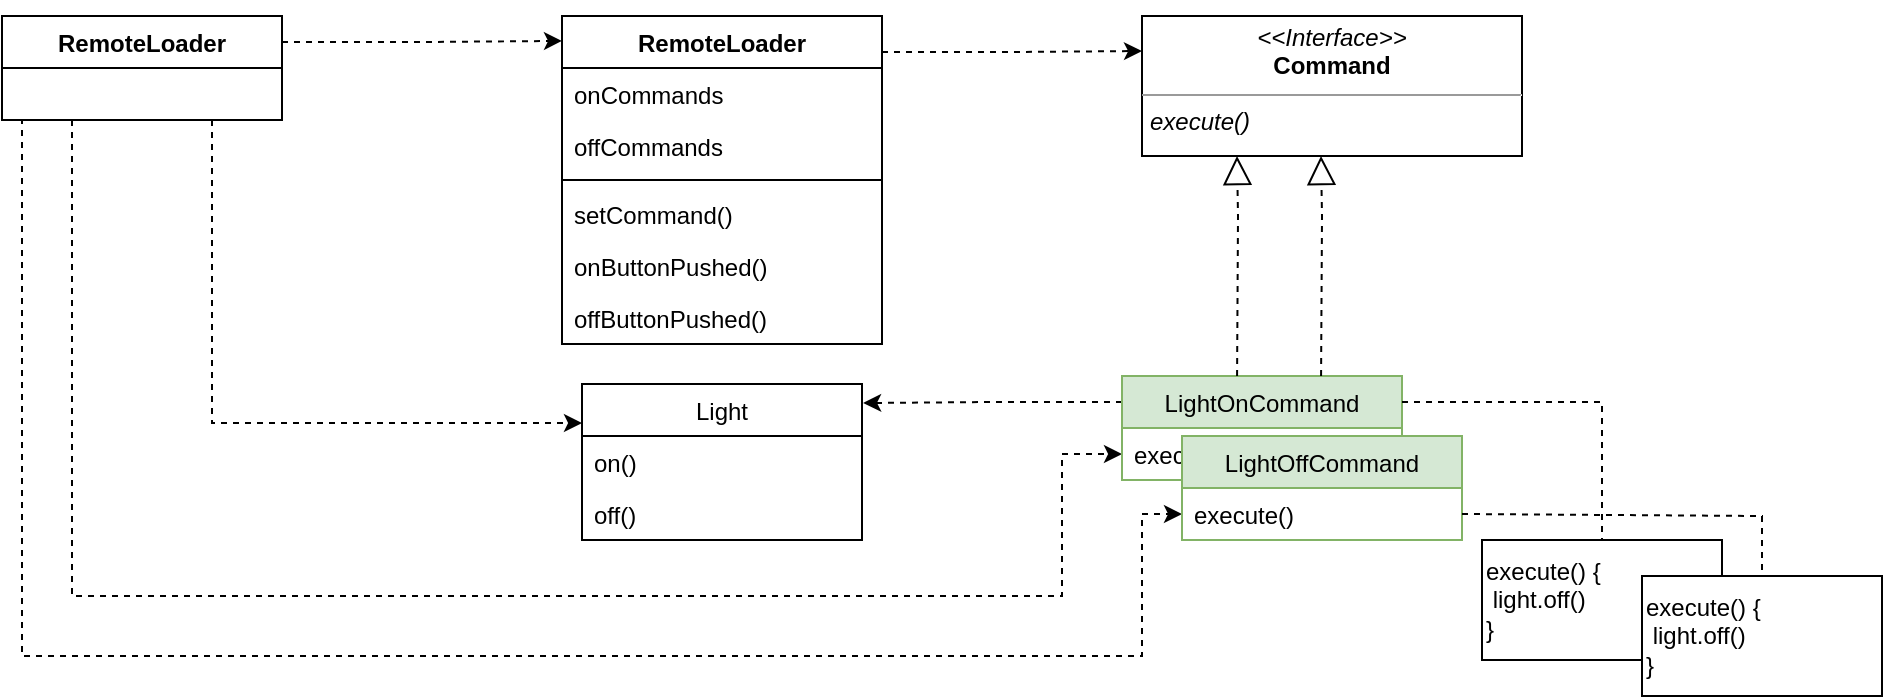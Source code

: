 <mxfile version="20.3.2" type="github">
  <diagram id="cDsef-phsaKLny-wMa-N" name="페이지-1">
    <mxGraphModel dx="1234" dy="717" grid="1" gridSize="10" guides="1" tooltips="1" connect="1" arrows="1" fold="1" page="1" pageScale="1" pageWidth="1169" pageHeight="827" math="0" shadow="0">
      <root>
        <mxCell id="0" />
        <mxCell id="1" parent="0" />
        <mxCell id="rHpHBB4nsGZ8VB_JChMm-51" value="execute() {&lt;br&gt;&lt;span style=&quot;white-space: pre;&quot;&gt;	&lt;/span&gt;light.off()&lt;br&gt;}" style="rounded=0;whiteSpace=wrap;html=1;align=left;" vertex="1" parent="1">
          <mxGeometry x="855" y="506" width="120" height="60" as="geometry" />
        </mxCell>
        <mxCell id="rHpHBB4nsGZ8VB_JChMm-61" style="edgeStyle=orthogonalEdgeStyle;rounded=0;orthogonalLoop=1;jettySize=auto;html=1;exitX=0.75;exitY=1;exitDx=0;exitDy=0;entryX=0;entryY=0.25;entryDx=0;entryDy=0;dashed=1;" edge="1" parent="1" source="rHpHBB4nsGZ8VB_JChMm-28" target="rHpHBB4nsGZ8VB_JChMm-56">
          <mxGeometry relative="1" as="geometry" />
        </mxCell>
        <mxCell id="rHpHBB4nsGZ8VB_JChMm-62" style="edgeStyle=orthogonalEdgeStyle;rounded=0;orthogonalLoop=1;jettySize=auto;html=1;exitX=0.25;exitY=1;exitDx=0;exitDy=0;entryX=0;entryY=0.5;entryDx=0;entryDy=0;dashed=1;" edge="1" parent="1" source="rHpHBB4nsGZ8VB_JChMm-28" target="rHpHBB4nsGZ8VB_JChMm-42">
          <mxGeometry relative="1" as="geometry">
            <Array as="points">
              <mxPoint x="150" y="534" />
              <mxPoint x="645" y="534" />
              <mxPoint x="645" y="463" />
            </Array>
          </mxGeometry>
        </mxCell>
        <mxCell id="rHpHBB4nsGZ8VB_JChMm-63" style="edgeStyle=orthogonalEdgeStyle;rounded=0;orthogonalLoop=1;jettySize=auto;html=1;exitX=0.25;exitY=1;exitDx=0;exitDy=0;entryX=0;entryY=0.5;entryDx=0;entryDy=0;dashed=1;" edge="1" parent="1" source="rHpHBB4nsGZ8VB_JChMm-28" target="rHpHBB4nsGZ8VB_JChMm-45">
          <mxGeometry relative="1" as="geometry">
            <Array as="points">
              <mxPoint x="125" y="296" />
              <mxPoint x="125" y="564" />
              <mxPoint x="685" y="564" />
              <mxPoint x="685" y="493" />
            </Array>
          </mxGeometry>
        </mxCell>
        <mxCell id="rHpHBB4nsGZ8VB_JChMm-64" style="edgeStyle=orthogonalEdgeStyle;rounded=0;orthogonalLoop=1;jettySize=auto;html=1;exitX=1;exitY=0.25;exitDx=0;exitDy=0;entryX=0;entryY=0.076;entryDx=0;entryDy=0;entryPerimeter=0;dashed=1;" edge="1" parent="1" source="rHpHBB4nsGZ8VB_JChMm-28" target="rHpHBB4nsGZ8VB_JChMm-32">
          <mxGeometry relative="1" as="geometry" />
        </mxCell>
        <mxCell id="rHpHBB4nsGZ8VB_JChMm-28" value="RemoteLoader" style="swimlane;fontStyle=1;childLayout=stackLayout;horizontal=1;startSize=26;fillColor=none;horizontalStack=0;resizeParent=1;resizeParentMax=0;resizeLast=0;collapsible=1;marginBottom=0;" vertex="1" parent="1">
          <mxGeometry x="115" y="244" width="140" height="52" as="geometry" />
        </mxCell>
        <mxCell id="rHpHBB4nsGZ8VB_JChMm-54" style="edgeStyle=orthogonalEdgeStyle;rounded=0;orthogonalLoop=1;jettySize=auto;html=1;exitX=1;exitY=0;exitDx=0;exitDy=0;entryX=0;entryY=0.25;entryDx=0;entryDy=0;dashed=1;" edge="1" parent="1" source="rHpHBB4nsGZ8VB_JChMm-32" target="rHpHBB4nsGZ8VB_JChMm-39">
          <mxGeometry relative="1" as="geometry">
            <Array as="points">
              <mxPoint x="555" y="262" />
              <mxPoint x="620" y="262" />
            </Array>
          </mxGeometry>
        </mxCell>
        <mxCell id="rHpHBB4nsGZ8VB_JChMm-32" value="RemoteLoader" style="swimlane;fontStyle=1;align=center;verticalAlign=top;childLayout=stackLayout;horizontal=1;startSize=26;horizontalStack=0;resizeParent=1;resizeParentMax=0;resizeLast=0;collapsible=1;marginBottom=0;" vertex="1" parent="1">
          <mxGeometry x="395" y="244" width="160" height="164" as="geometry" />
        </mxCell>
        <mxCell id="rHpHBB4nsGZ8VB_JChMm-33" value="onCommands" style="text;strokeColor=none;fillColor=none;align=left;verticalAlign=top;spacingLeft=4;spacingRight=4;overflow=hidden;rotatable=0;points=[[0,0.5],[1,0.5]];portConstraint=eastwest;" vertex="1" parent="rHpHBB4nsGZ8VB_JChMm-32">
          <mxGeometry y="26" width="160" height="26" as="geometry" />
        </mxCell>
        <mxCell id="rHpHBB4nsGZ8VB_JChMm-36" value="offCommands" style="text;strokeColor=none;fillColor=none;align=left;verticalAlign=top;spacingLeft=4;spacingRight=4;overflow=hidden;rotatable=0;points=[[0,0.5],[1,0.5]];portConstraint=eastwest;" vertex="1" parent="rHpHBB4nsGZ8VB_JChMm-32">
          <mxGeometry y="52" width="160" height="26" as="geometry" />
        </mxCell>
        <mxCell id="rHpHBB4nsGZ8VB_JChMm-34" value="" style="line;strokeWidth=1;fillColor=none;align=left;verticalAlign=middle;spacingTop=-1;spacingLeft=3;spacingRight=3;rotatable=0;labelPosition=right;points=[];portConstraint=eastwest;strokeColor=inherit;" vertex="1" parent="rHpHBB4nsGZ8VB_JChMm-32">
          <mxGeometry y="78" width="160" height="8" as="geometry" />
        </mxCell>
        <mxCell id="rHpHBB4nsGZ8VB_JChMm-35" value="setCommand()" style="text;strokeColor=none;fillColor=none;align=left;verticalAlign=top;spacingLeft=4;spacingRight=4;overflow=hidden;rotatable=0;points=[[0,0.5],[1,0.5]];portConstraint=eastwest;" vertex="1" parent="rHpHBB4nsGZ8VB_JChMm-32">
          <mxGeometry y="86" width="160" height="26" as="geometry" />
        </mxCell>
        <mxCell id="rHpHBB4nsGZ8VB_JChMm-37" value="onButtonPushed()" style="text;strokeColor=none;fillColor=none;align=left;verticalAlign=top;spacingLeft=4;spacingRight=4;overflow=hidden;rotatable=0;points=[[0,0.5],[1,0.5]];portConstraint=eastwest;" vertex="1" parent="rHpHBB4nsGZ8VB_JChMm-32">
          <mxGeometry y="112" width="160" height="26" as="geometry" />
        </mxCell>
        <mxCell id="rHpHBB4nsGZ8VB_JChMm-38" value="offButtonPushed()" style="text;strokeColor=none;fillColor=none;align=left;verticalAlign=top;spacingLeft=4;spacingRight=4;overflow=hidden;rotatable=0;points=[[0,0.5],[1,0.5]];portConstraint=eastwest;" vertex="1" parent="rHpHBB4nsGZ8VB_JChMm-32">
          <mxGeometry y="138" width="160" height="26" as="geometry" />
        </mxCell>
        <mxCell id="rHpHBB4nsGZ8VB_JChMm-39" value="&lt;p style=&quot;margin:0px;margin-top:4px;text-align:center;&quot;&gt;&lt;i&gt;&amp;lt;&amp;lt;Interface&amp;gt;&amp;gt;&lt;/i&gt;&lt;br&gt;&lt;b&gt;Command&lt;/b&gt;&lt;/p&gt;&lt;hr size=&quot;1&quot;&gt;&lt;p style=&quot;margin:0px;margin-left:4px;&quot;&gt;&lt;span style=&quot;background-color: initial;&quot;&gt;&lt;i&gt;execute()&lt;/i&gt;&lt;/span&gt;&lt;br&gt;&lt;/p&gt;" style="verticalAlign=top;align=left;overflow=fill;fontSize=12;fontFamily=Helvetica;html=1;" vertex="1" parent="1">
          <mxGeometry x="685" y="244" width="190" height="70" as="geometry" />
        </mxCell>
        <mxCell id="rHpHBB4nsGZ8VB_JChMm-60" style="edgeStyle=orthogonalEdgeStyle;rounded=0;orthogonalLoop=1;jettySize=auto;html=1;exitX=0;exitY=0.25;exitDx=0;exitDy=0;entryX=1.004;entryY=0.122;entryDx=0;entryDy=0;entryPerimeter=0;dashed=1;" edge="1" parent="1" source="rHpHBB4nsGZ8VB_JChMm-40" target="rHpHBB4nsGZ8VB_JChMm-56">
          <mxGeometry relative="1" as="geometry" />
        </mxCell>
        <mxCell id="rHpHBB4nsGZ8VB_JChMm-40" value="LightOnCommand" style="swimlane;fontStyle=0;childLayout=stackLayout;horizontal=1;startSize=26;fillColor=#d5e8d4;horizontalStack=0;resizeParent=1;resizeParentMax=0;resizeLast=0;collapsible=1;marginBottom=0;strokeColor=#82b366;" vertex="1" parent="1">
          <mxGeometry x="675" y="424" width="140" height="52" as="geometry" />
        </mxCell>
        <mxCell id="rHpHBB4nsGZ8VB_JChMm-42" value="execute()" style="text;strokeColor=none;fillColor=none;align=left;verticalAlign=top;spacingLeft=4;spacingRight=4;overflow=hidden;rotatable=0;points=[[0,0.5],[1,0.5]];portConstraint=eastwest;" vertex="1" parent="rHpHBB4nsGZ8VB_JChMm-40">
          <mxGeometry y="26" width="140" height="26" as="geometry" />
        </mxCell>
        <mxCell id="rHpHBB4nsGZ8VB_JChMm-44" value="LightOffCommand" style="swimlane;fontStyle=0;childLayout=stackLayout;horizontal=1;startSize=26;fillColor=#d5e8d4;horizontalStack=0;resizeParent=1;resizeParentMax=0;resizeLast=0;collapsible=1;marginBottom=0;strokeColor=#82b366;" vertex="1" parent="1">
          <mxGeometry x="705" y="454" width="140" height="52" as="geometry" />
        </mxCell>
        <mxCell id="rHpHBB4nsGZ8VB_JChMm-45" value="execute()" style="text;strokeColor=none;fillColor=none;align=left;verticalAlign=top;spacingLeft=4;spacingRight=4;overflow=hidden;rotatable=0;points=[[0,0.5],[1,0.5]];portConstraint=eastwest;" vertex="1" parent="rHpHBB4nsGZ8VB_JChMm-44">
          <mxGeometry y="26" width="140" height="26" as="geometry" />
        </mxCell>
        <mxCell id="rHpHBB4nsGZ8VB_JChMm-46" value="" style="endArrow=none;dashed=1;html=1;rounded=0;exitX=1;exitY=0.5;exitDx=0;exitDy=0;entryX=0.5;entryY=0;entryDx=0;entryDy=0;" edge="1" parent="1" source="rHpHBB4nsGZ8VB_JChMm-45" target="rHpHBB4nsGZ8VB_JChMm-49">
          <mxGeometry width="50" height="50" relative="1" as="geometry">
            <mxPoint x="575" y="544" as="sourcePoint" />
            <mxPoint x="925" y="534" as="targetPoint" />
            <Array as="points">
              <mxPoint x="995" y="494" />
            </Array>
          </mxGeometry>
        </mxCell>
        <mxCell id="rHpHBB4nsGZ8VB_JChMm-49" value="execute() {&lt;br&gt;&lt;span style=&quot;white-space: pre;&quot;&gt;	&lt;/span&gt;light.off()&lt;br&gt;}" style="rounded=0;whiteSpace=wrap;html=1;align=left;" vertex="1" parent="1">
          <mxGeometry x="935" y="524" width="120" height="60" as="geometry" />
        </mxCell>
        <mxCell id="rHpHBB4nsGZ8VB_JChMm-50" value="" style="endArrow=none;dashed=1;html=1;rounded=0;exitX=1;exitY=0.25;exitDx=0;exitDy=0;entryX=0.5;entryY=0;entryDx=0;entryDy=0;" edge="1" parent="1" target="rHpHBB4nsGZ8VB_JChMm-51" source="rHpHBB4nsGZ8VB_JChMm-40">
          <mxGeometry width="50" height="50" relative="1" as="geometry">
            <mxPoint x="835" y="438" as="sourcePoint" />
            <mxPoint x="915" y="479" as="targetPoint" />
            <Array as="points">
              <mxPoint x="915" y="437" />
            </Array>
          </mxGeometry>
        </mxCell>
        <mxCell id="rHpHBB4nsGZ8VB_JChMm-52" value="" style="endArrow=block;dashed=1;endFill=0;endSize=12;html=1;rounded=0;entryX=0.25;entryY=1;entryDx=0;entryDy=0;exitX=0.411;exitY=0;exitDx=0;exitDy=0;exitPerimeter=0;" edge="1" parent="1" source="rHpHBB4nsGZ8VB_JChMm-40" target="rHpHBB4nsGZ8VB_JChMm-39">
          <mxGeometry width="160" relative="1" as="geometry">
            <mxPoint x="733" y="364" as="sourcePoint" />
            <mxPoint x="685" y="434" as="targetPoint" />
            <Array as="points">
              <mxPoint x="733" y="344" />
            </Array>
          </mxGeometry>
        </mxCell>
        <mxCell id="rHpHBB4nsGZ8VB_JChMm-55" value="" style="endArrow=block;dashed=1;endFill=0;endSize=12;html=1;rounded=0;entryX=0.25;entryY=1;entryDx=0;entryDy=0;exitX=0.411;exitY=0;exitDx=0;exitDy=0;exitPerimeter=0;" edge="1" parent="1">
          <mxGeometry width="160" relative="1" as="geometry">
            <mxPoint x="774.54" y="424" as="sourcePoint" />
            <mxPoint x="774.5" y="314" as="targetPoint" />
            <Array as="points">
              <mxPoint x="775" y="344" />
            </Array>
          </mxGeometry>
        </mxCell>
        <mxCell id="rHpHBB4nsGZ8VB_JChMm-56" value="Light" style="swimlane;fontStyle=0;childLayout=stackLayout;horizontal=1;startSize=26;fillColor=none;horizontalStack=0;resizeParent=1;resizeParentMax=0;resizeLast=0;collapsible=1;marginBottom=0;" vertex="1" parent="1">
          <mxGeometry x="405" y="428" width="140" height="78" as="geometry" />
        </mxCell>
        <mxCell id="rHpHBB4nsGZ8VB_JChMm-57" value="on()" style="text;strokeColor=none;fillColor=none;align=left;verticalAlign=top;spacingLeft=4;spacingRight=4;overflow=hidden;rotatable=0;points=[[0,0.5],[1,0.5]];portConstraint=eastwest;" vertex="1" parent="rHpHBB4nsGZ8VB_JChMm-56">
          <mxGeometry y="26" width="140" height="26" as="geometry" />
        </mxCell>
        <mxCell id="rHpHBB4nsGZ8VB_JChMm-58" value="off()" style="text;strokeColor=none;fillColor=none;align=left;verticalAlign=top;spacingLeft=4;spacingRight=4;overflow=hidden;rotatable=0;points=[[0,0.5],[1,0.5]];portConstraint=eastwest;" vertex="1" parent="rHpHBB4nsGZ8VB_JChMm-56">
          <mxGeometry y="52" width="140" height="26" as="geometry" />
        </mxCell>
      </root>
    </mxGraphModel>
  </diagram>
</mxfile>

